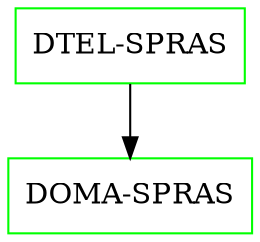 digraph G {
  "DTEL-SPRAS" [shape=box,color=green];
  "DOMA-SPRAS" [shape=box,color=green,URL="./DOMA_SPRAS.html"];
  "DTEL-SPRAS" -> "DOMA-SPRAS";
}
